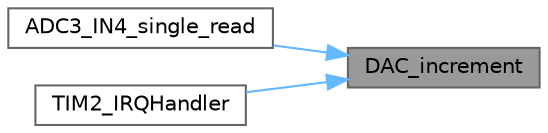 digraph "DAC_increment"
{
 // LATEX_PDF_SIZE
  bgcolor="transparent";
  edge [fontname=Helvetica,fontsize=10,labelfontname=Helvetica,labelfontsize=10];
  node [fontname=Helvetica,fontsize=10,shape=box,height=0.2,width=0.4];
  rankdir="RL";
  Node1 [id="Node000001",label="DAC_increment",height=0.2,width=0.4,color="gray40", fillcolor="grey60", style="filled", fontcolor="black",tooltip="Increment the DAC value and write it to the output."];
  Node1 -> Node2 [id="edge1_Node000001_Node000002",dir="back",color="steelblue1",style="solid",tooltip=" "];
  Node2 [id="Node000002",label="ADC3_IN4_single_read",height=0.2,width=0.4,color="grey40", fillcolor="white", style="filled",URL="$measuring_8c.html#ab914f447426074c9498ed6a5902b7f73",tooltip="Read one single value of the ADC in single conversion mode."];
  Node1 -> Node3 [id="edge2_Node000001_Node000003",dir="back",color="steelblue1",style="solid",tooltip=" "];
  Node3 [id="Node000003",label="TIM2_IRQHandler",height=0.2,width=0.4,color="grey40", fillcolor="white", style="filled",URL="$measuring_8c.html#a38ad4725462bdc5e86c4ead4f04b9fc2",tooltip="Interrupt handler for the timer 2."];
}
